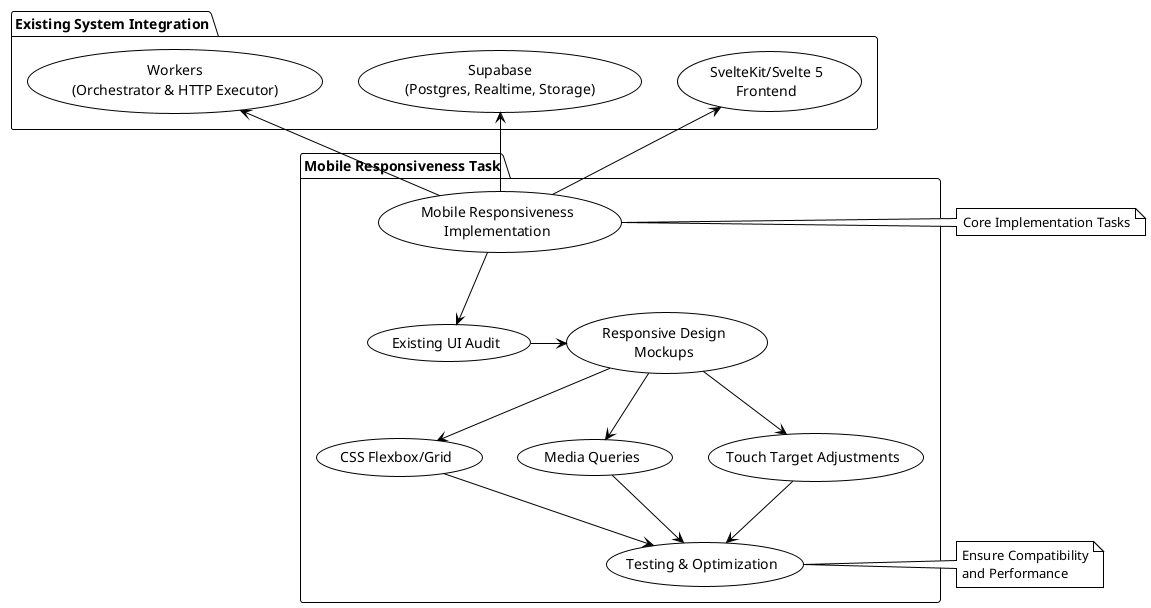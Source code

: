 @startuml
!theme plain

package "Mobile Responsiveness Task" {
    [Mobile Responsiveness\nImplementation] as (impl)
    [Existing UI Audit] as (audit)
    [Responsive Design\nMockups] as (mockups)
    [CSS Flexbox/Grid] as (cssFlexGrid)
    [Media Queries] as (mediaQueries)
    [Touch Target Adjustments] as (touchAdjust)
    [Testing & Optimization] as (testing)
}

package "Existing System Integration" {
    [SvelteKit/Svelte 5\nFrontend] as (svelte)
    [Supabase\n(Postgres, Realtime, Storage)] as (supabase)
    [Workers\n(Orchestrator & HTTP Executor)] as (workers)
}

(impl) -down-> (audit)
(audit) -right-> (mockups)
(mockups) -down-> (cssFlexGrid)
(mockups) -down-> (mediaQueries)
(mockups) -down-> (touchAdjust)
(cssFlexGrid) -down-> (testing)
(mediaQueries) -down-> (testing)
(touchAdjust) -down-> (testing)

(svelte) <-- (impl)
(supabase) <-- (impl)
(workers) <-- (impl)

note right of (impl) : Core Implementation Tasks
note right of (testing) : Ensure Compatibility\nand Performance

@enduml